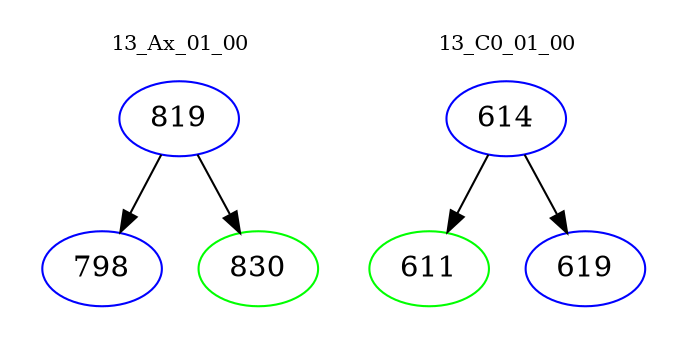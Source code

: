 digraph{
subgraph cluster_0 {
color = white
label = "13_Ax_01_00";
fontsize=10;
T0_819 [label="819", color="blue"]
T0_819 -> T0_798 [color="black"]
T0_798 [label="798", color="blue"]
T0_819 -> T0_830 [color="black"]
T0_830 [label="830", color="green"]
}
subgraph cluster_1 {
color = white
label = "13_C0_01_00";
fontsize=10;
T1_614 [label="614", color="blue"]
T1_614 -> T1_611 [color="black"]
T1_611 [label="611", color="green"]
T1_614 -> T1_619 [color="black"]
T1_619 [label="619", color="blue"]
}
}
